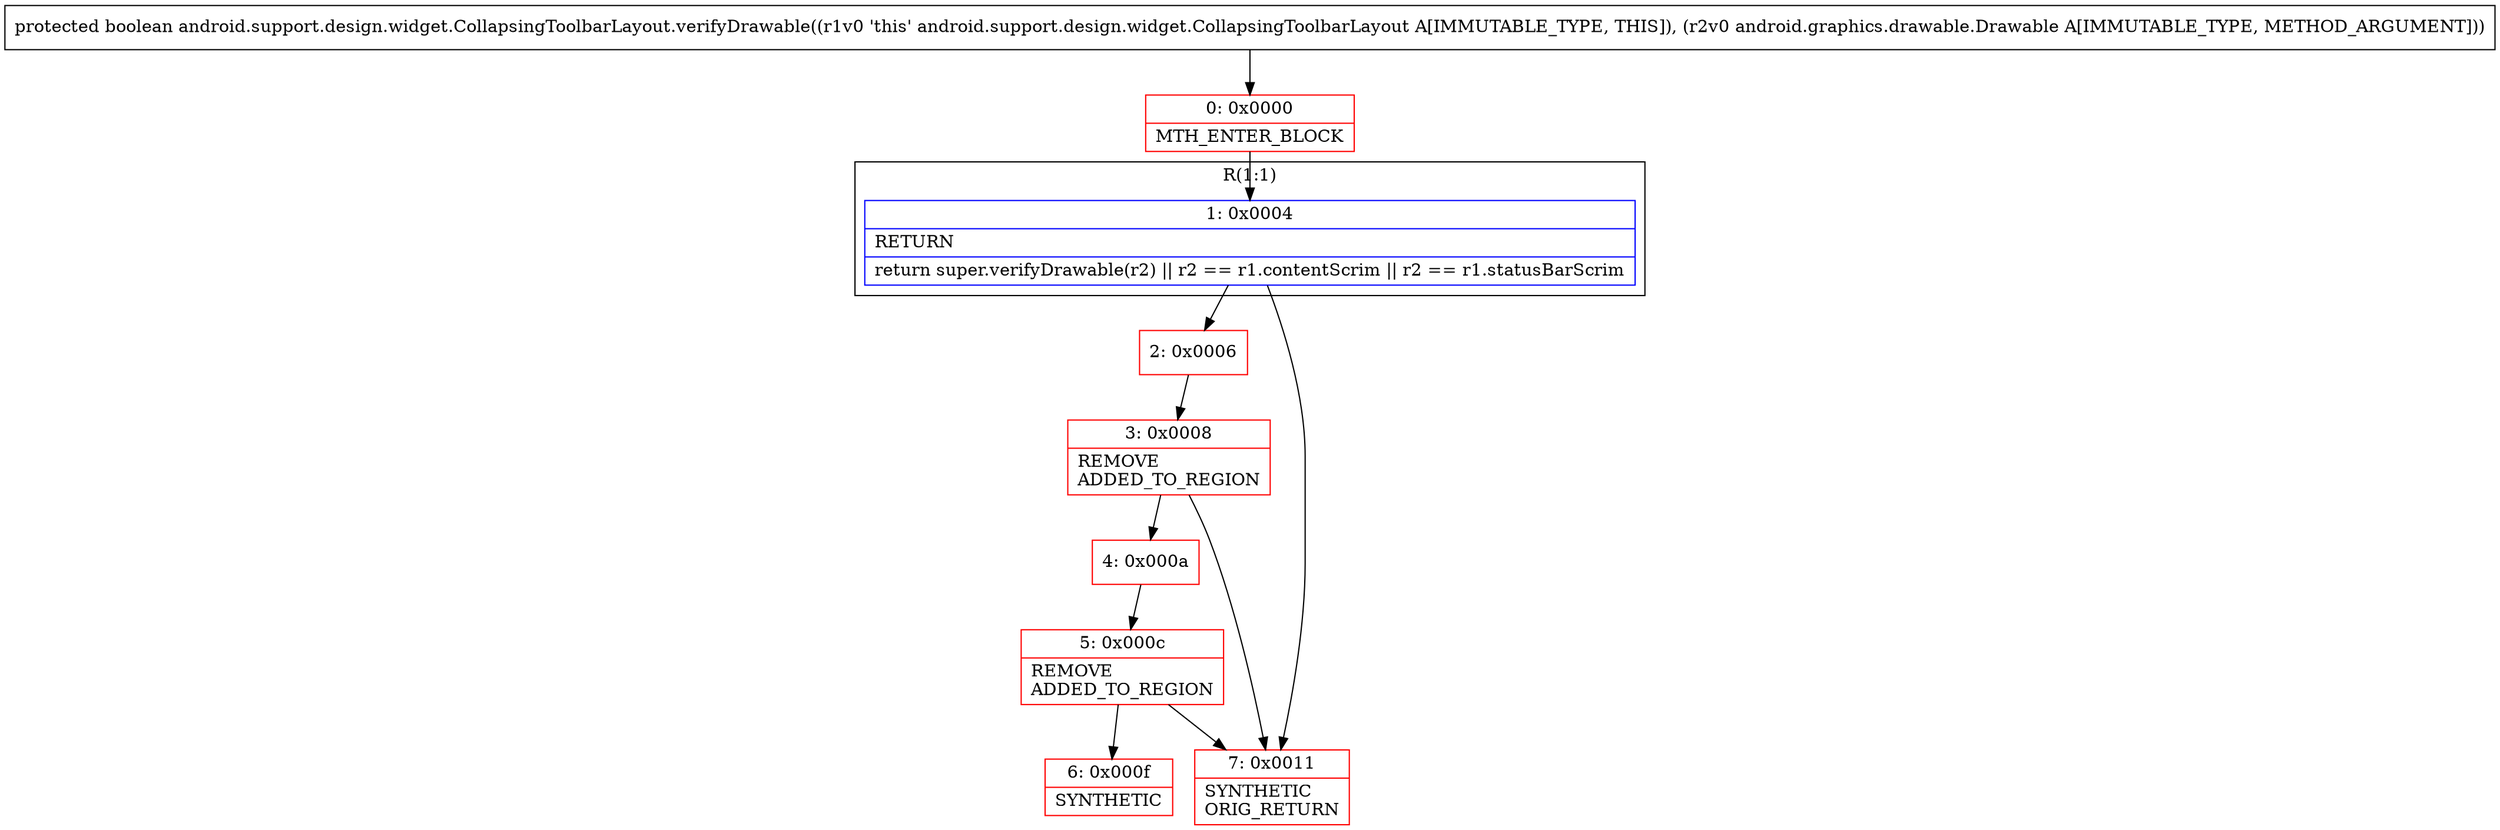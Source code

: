 digraph "CFG forandroid.support.design.widget.CollapsingToolbarLayout.verifyDrawable(Landroid\/graphics\/drawable\/Drawable;)Z" {
subgraph cluster_Region_691950423 {
label = "R(1:1)";
node [shape=record,color=blue];
Node_1 [shape=record,label="{1\:\ 0x0004|RETURN\l|return super.verifyDrawable(r2) \|\| r2 == r1.contentScrim \|\| r2 == r1.statusBarScrim\l}"];
}
Node_0 [shape=record,color=red,label="{0\:\ 0x0000|MTH_ENTER_BLOCK\l}"];
Node_2 [shape=record,color=red,label="{2\:\ 0x0006}"];
Node_3 [shape=record,color=red,label="{3\:\ 0x0008|REMOVE\lADDED_TO_REGION\l}"];
Node_4 [shape=record,color=red,label="{4\:\ 0x000a}"];
Node_5 [shape=record,color=red,label="{5\:\ 0x000c|REMOVE\lADDED_TO_REGION\l}"];
Node_6 [shape=record,color=red,label="{6\:\ 0x000f|SYNTHETIC\l}"];
Node_7 [shape=record,color=red,label="{7\:\ 0x0011|SYNTHETIC\lORIG_RETURN\l}"];
MethodNode[shape=record,label="{protected boolean android.support.design.widget.CollapsingToolbarLayout.verifyDrawable((r1v0 'this' android.support.design.widget.CollapsingToolbarLayout A[IMMUTABLE_TYPE, THIS]), (r2v0 android.graphics.drawable.Drawable A[IMMUTABLE_TYPE, METHOD_ARGUMENT])) }"];
MethodNode -> Node_0;
Node_1 -> Node_2;
Node_1 -> Node_7;
Node_0 -> Node_1;
Node_2 -> Node_3;
Node_3 -> Node_4;
Node_3 -> Node_7;
Node_4 -> Node_5;
Node_5 -> Node_6;
Node_5 -> Node_7;
}

